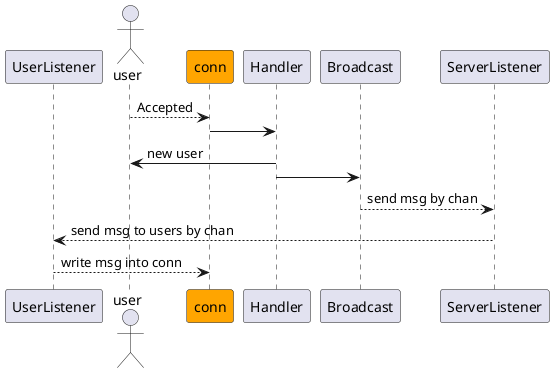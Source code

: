 @startuml
'https://plantuml.com/sequence-diagram

'autonumber'

participant UserListener as ul
actor user as c
participant conn #orange
participant Handler as h
participant Broadcast as b
participant ServerListener as sl
c --> conn : Accepted
conn->h
h->c:new user
h->b
b-->sl:send msg by chan
sl-->ul:send msg to users by chan
ul-->conn: write msg into conn
@enduml
